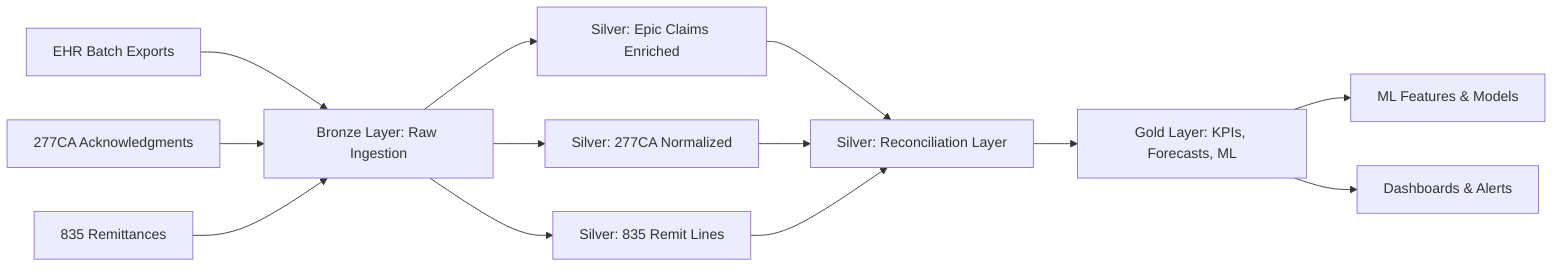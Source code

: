 flowchart LR
    ehr[EHR Batch Exports] --> bronze[Bronze Layer: Raw Ingestion]
    277[277CA Acknowledgments] --> bronze
    835[835 Remittances] --> bronze
    bronze --> silver_epic[Silver: Epic Claims Enriched]
    bronze --> silver_277[Silver: 277CA Normalized]
    bronze --> silver_835[Silver: 835 Remit Lines]

    silver_epic --> silver_recon[Silver: Reconciliation Layer]
    silver_277 --> silver_recon
    silver_835 --> silver_recon

    silver_recon --> gold[Gold Layer: KPIs, Forecasts, ML]

    gold --> M[ML Features & Models]
    gold --> D[Dashboards & Alerts]